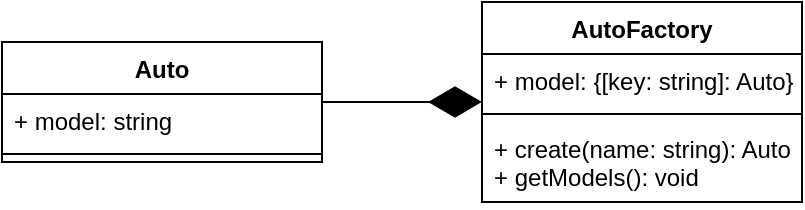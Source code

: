 <mxfile version="21.6.1" type="device">
  <diagram name="Страница 1" id="heJ-kK1N7igZJXcYOPzo">
    <mxGraphModel dx="1434" dy="854" grid="1" gridSize="10" guides="1" tooltips="1" connect="1" arrows="1" fold="1" page="1" pageScale="1" pageWidth="700" pageHeight="1000" math="0" shadow="0">
      <root>
        <mxCell id="0" />
        <mxCell id="1" parent="0" />
        <mxCell id="DAGTt5JAKo108IgD2CvT-1" value="Auto" style="swimlane;fontStyle=1;align=center;verticalAlign=top;childLayout=stackLayout;horizontal=1;startSize=26;horizontalStack=0;resizeParent=1;resizeParentMax=0;resizeLast=0;collapsible=1;marginBottom=0;whiteSpace=wrap;html=1;" parent="1" vertex="1">
          <mxGeometry x="80" y="130" width="160" height="60" as="geometry" />
        </mxCell>
        <mxCell id="DAGTt5JAKo108IgD2CvT-2" value="+ model: string" style="text;strokeColor=none;fillColor=none;align=left;verticalAlign=top;spacingLeft=4;spacingRight=4;overflow=hidden;rotatable=0;points=[[0,0.5],[1,0.5]];portConstraint=eastwest;whiteSpace=wrap;html=1;" parent="DAGTt5JAKo108IgD2CvT-1" vertex="1">
          <mxGeometry y="26" width="160" height="26" as="geometry" />
        </mxCell>
        <mxCell id="DAGTt5JAKo108IgD2CvT-3" value="" style="line;strokeWidth=1;fillColor=none;align=left;verticalAlign=middle;spacingTop=-1;spacingLeft=3;spacingRight=3;rotatable=0;labelPosition=right;points=[];portConstraint=eastwest;strokeColor=inherit;" parent="DAGTt5JAKo108IgD2CvT-1" vertex="1">
          <mxGeometry y="52" width="160" height="8" as="geometry" />
        </mxCell>
        <mxCell id="DAGTt5JAKo108IgD2CvT-5" value="AutoFactory" style="swimlane;fontStyle=1;align=center;verticalAlign=top;childLayout=stackLayout;horizontal=1;startSize=26;horizontalStack=0;resizeParent=1;resizeParentMax=0;resizeLast=0;collapsible=1;marginBottom=0;whiteSpace=wrap;html=1;" parent="1" vertex="1">
          <mxGeometry x="320" y="110" width="160" height="100" as="geometry" />
        </mxCell>
        <mxCell id="DAGTt5JAKo108IgD2CvT-6" value="+ model: {[key: string]: Auto}" style="text;strokeColor=none;fillColor=none;align=left;verticalAlign=top;spacingLeft=4;spacingRight=4;overflow=hidden;rotatable=0;points=[[0,0.5],[1,0.5]];portConstraint=eastwest;whiteSpace=wrap;html=1;" parent="DAGTt5JAKo108IgD2CvT-5" vertex="1">
          <mxGeometry y="26" width="160" height="26" as="geometry" />
        </mxCell>
        <mxCell id="DAGTt5JAKo108IgD2CvT-7" value="" style="line;strokeWidth=1;fillColor=none;align=left;verticalAlign=middle;spacingTop=-1;spacingLeft=3;spacingRight=3;rotatable=0;labelPosition=right;points=[];portConstraint=eastwest;strokeColor=inherit;" parent="DAGTt5JAKo108IgD2CvT-5" vertex="1">
          <mxGeometry y="52" width="160" height="8" as="geometry" />
        </mxCell>
        <mxCell id="DAGTt5JAKo108IgD2CvT-8" value="+ create(name: string): Auto&lt;br&gt;+ getModels(): void" style="text;strokeColor=none;fillColor=none;align=left;verticalAlign=top;spacingLeft=4;spacingRight=4;overflow=hidden;rotatable=0;points=[[0,0.5],[1,0.5]];portConstraint=eastwest;whiteSpace=wrap;html=1;" parent="DAGTt5JAKo108IgD2CvT-5" vertex="1">
          <mxGeometry y="60" width="160" height="40" as="geometry" />
        </mxCell>
        <mxCell id="DAGTt5JAKo108IgD2CvT-9" value="" style="endArrow=diamondThin;endFill=1;endSize=24;html=1;rounded=0;" parent="1" source="DAGTt5JAKo108IgD2CvT-1" target="DAGTt5JAKo108IgD2CvT-5" edge="1">
          <mxGeometry width="160" relative="1" as="geometry">
            <mxPoint x="160" y="240" as="sourcePoint" />
            <mxPoint x="320" y="240" as="targetPoint" />
          </mxGeometry>
        </mxCell>
      </root>
    </mxGraphModel>
  </diagram>
</mxfile>
